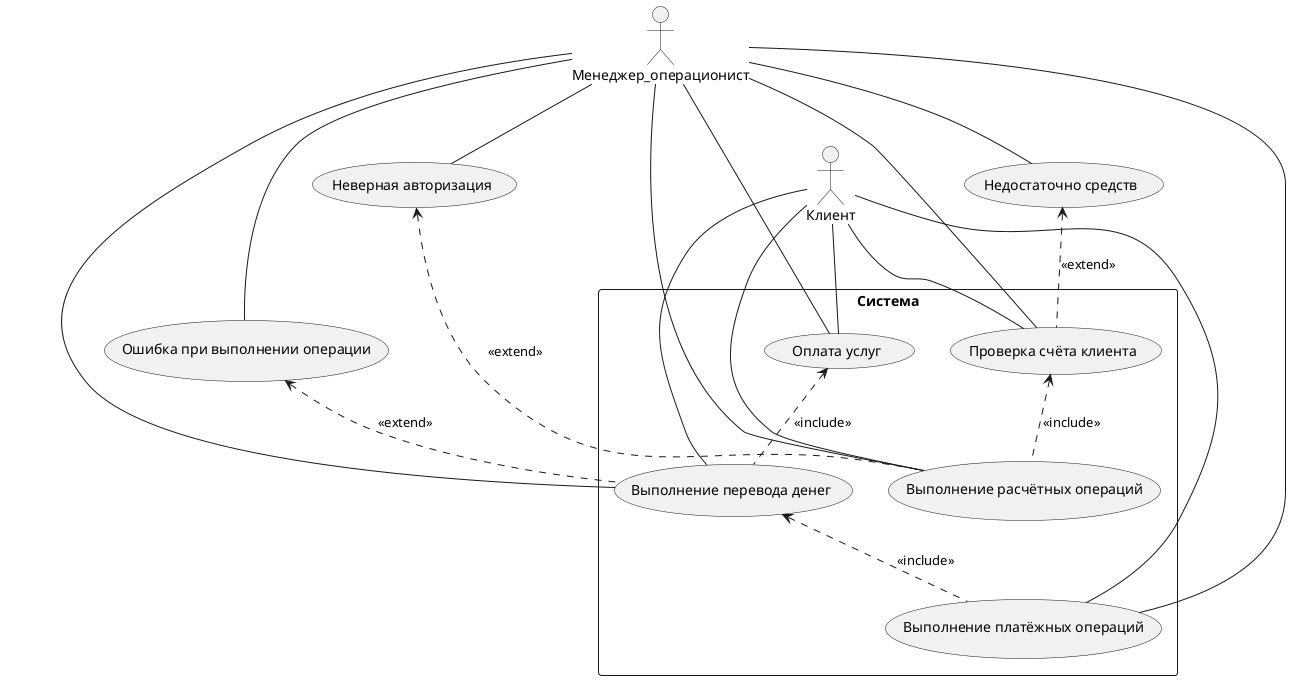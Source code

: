 @startuml
actor Менеджер_операционист
actor Клиент

rectangle Система {
  usecase "Выполнение расчётных операций" as UC1
  usecase "Выполнение платёжных операций" as UC2
  usecase "Проверка счёта клиента" as UC3
  usecase "Выполнение перевода денег" as UC4
  usecase "Оплата услуг" as UC5
}

Менеджер_операционист -- UC1
Менеджер_операционист -- UC2
Менеджер_операционист -- UC3
Менеджер_операционист -- UC4
Менеджер_операционист -- UC5

Клиент -- UC1
Клиент -- UC2
Клиент -- UC3
Клиент -- UC4
Клиент -- UC5

UC1 .u.> UC3 : <<include>>
UC2 .u.> UC4 : <<include>>
UC4 .u.> UC5 : <<include>>

' Альтернативные потоки
usecase "Неверная авторизация" as UC6
usecase "Недостаточно средств" as UC7
usecase "Ошибка при выполнении операции" as UC8

Менеджер_операционист -- UC6
Менеджер_операционист -- UC7
Менеджер_операционист -- UC8

UC1 .u.> UC6 : <<extend>>
UC3 .u.> UC7 : <<extend>>
UC4 .u.> UC8 : <<extend>>
@enduml
